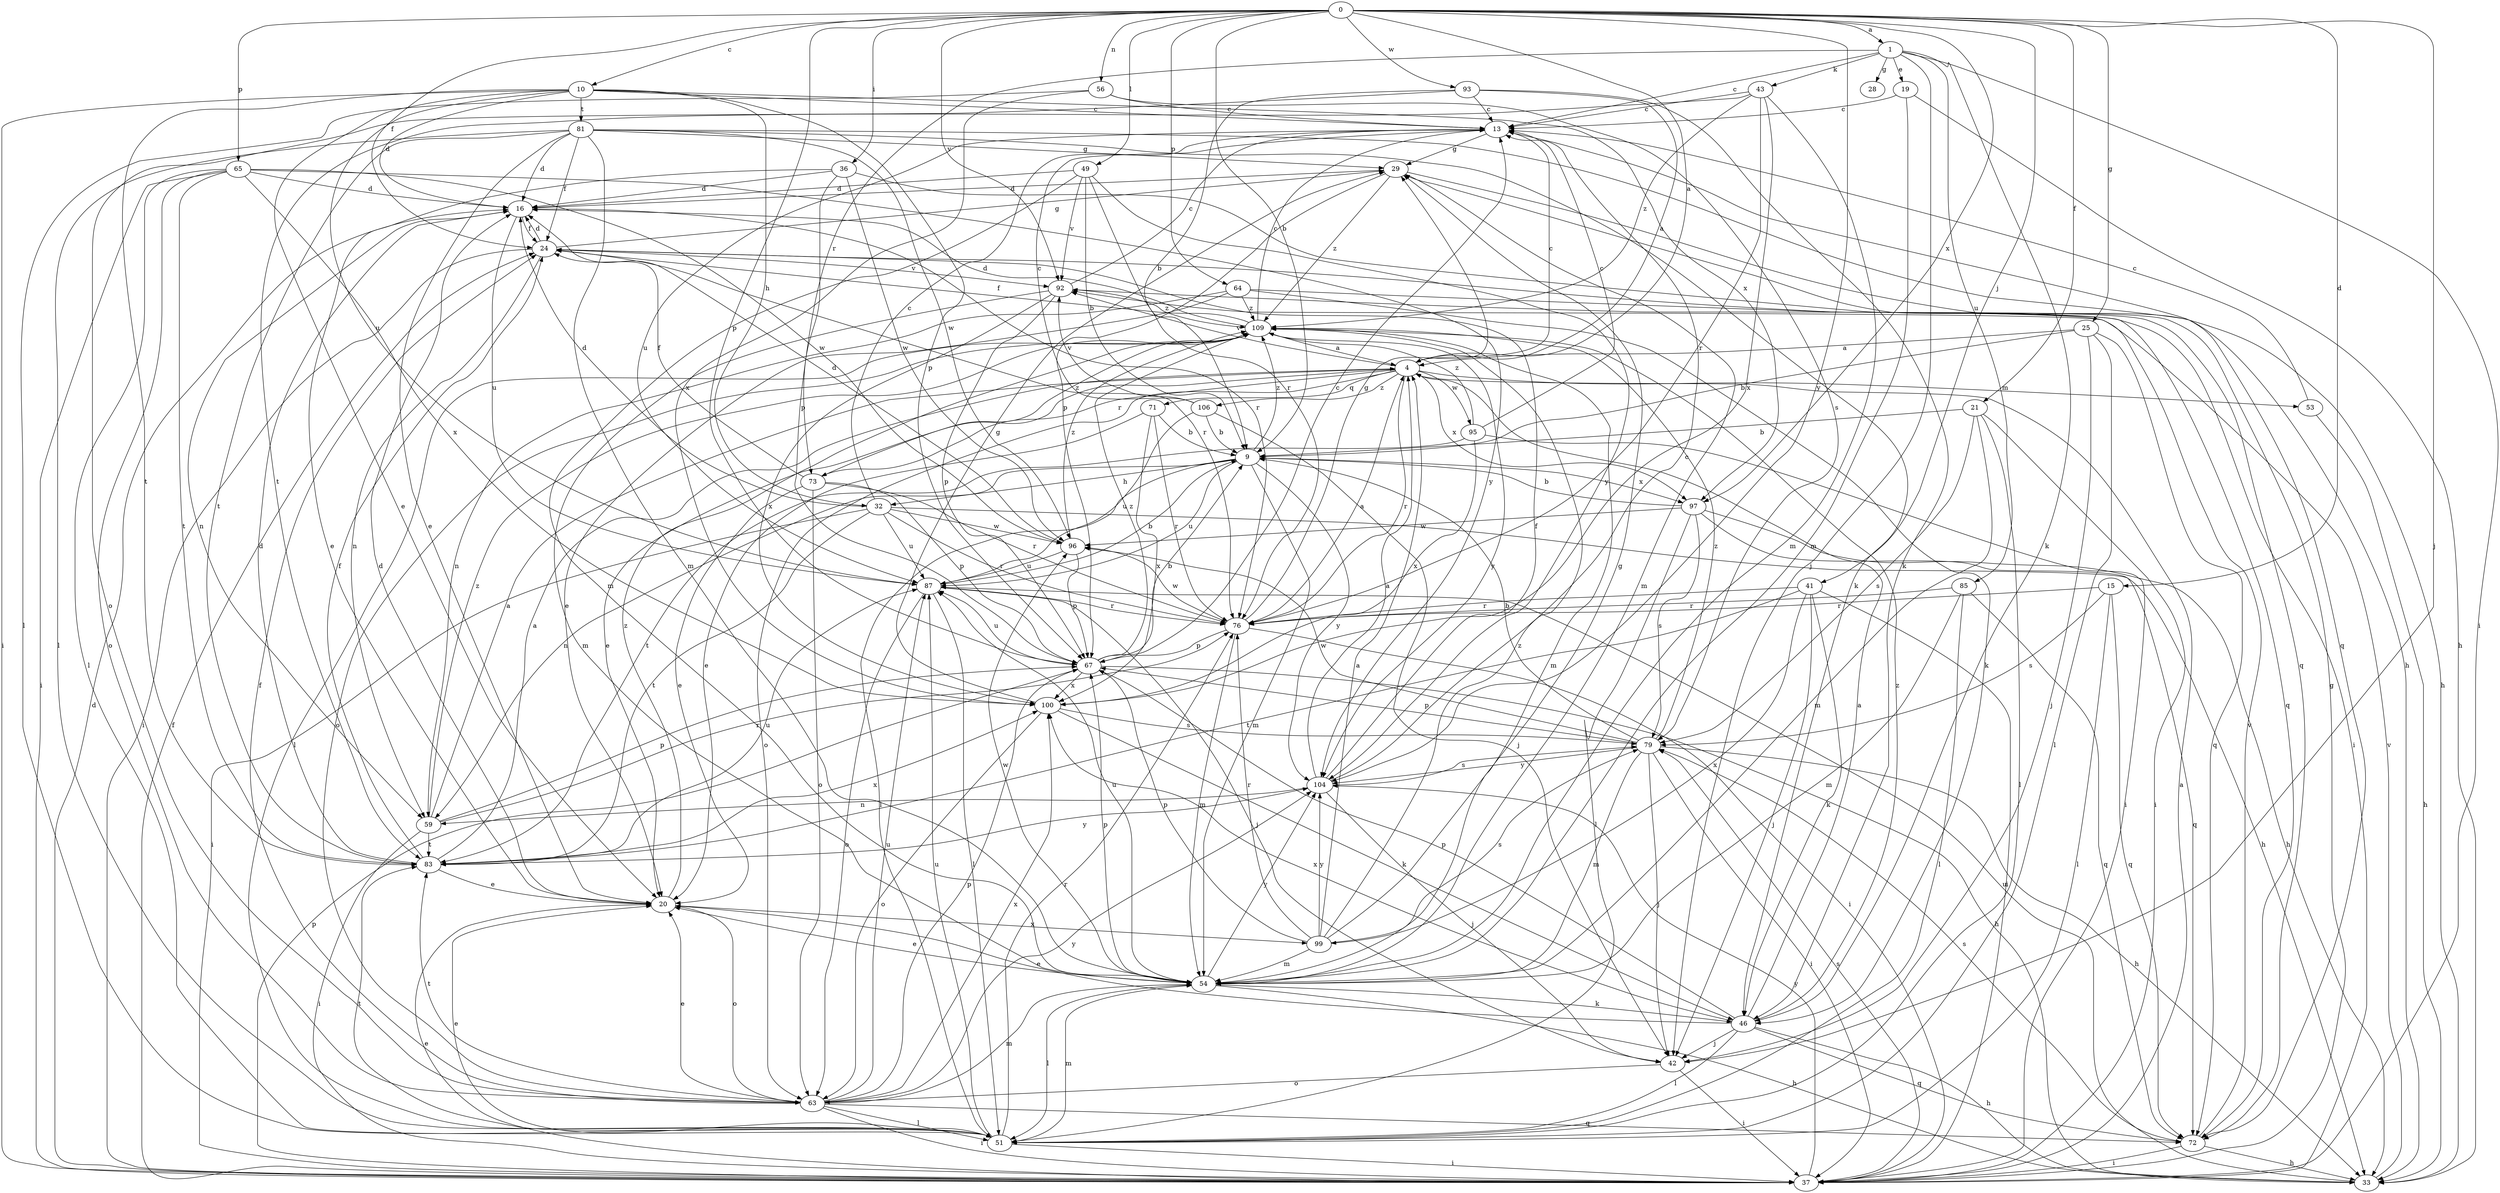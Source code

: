 strict digraph  {
0;
1;
4;
9;
10;
13;
15;
16;
19;
20;
21;
24;
25;
28;
29;
32;
33;
36;
37;
41;
42;
43;
46;
49;
51;
53;
54;
56;
59;
63;
64;
65;
67;
71;
72;
73;
76;
79;
81;
83;
85;
87;
92;
93;
95;
96;
97;
99;
100;
104;
106;
109;
0 -> 1  [label=a];
0 -> 4  [label=a];
0 -> 9  [label=b];
0 -> 10  [label=c];
0 -> 15  [label=d];
0 -> 21  [label=f];
0 -> 24  [label=f];
0 -> 25  [label=g];
0 -> 36  [label=i];
0 -> 41  [label=j];
0 -> 42  [label=j];
0 -> 49  [label=l];
0 -> 56  [label=n];
0 -> 64  [label=p];
0 -> 65  [label=p];
0 -> 67  [label=p];
0 -> 92  [label=v];
0 -> 93  [label=w];
0 -> 97  [label=x];
0 -> 104  [label=y];
1 -> 13  [label=c];
1 -> 19  [label=e];
1 -> 28  [label=g];
1 -> 37  [label=i];
1 -> 42  [label=j];
1 -> 43  [label=k];
1 -> 46  [label=k];
1 -> 73  [label=r];
1 -> 85  [label=u];
4 -> 13  [label=c];
4 -> 20  [label=e];
4 -> 53  [label=m];
4 -> 63  [label=o];
4 -> 71  [label=q];
4 -> 73  [label=r];
4 -> 76  [label=r];
4 -> 92  [label=v];
4 -> 95  [label=w];
4 -> 97  [label=x];
4 -> 106  [label=z];
9 -> 32  [label=h];
9 -> 51  [label=l];
9 -> 54  [label=m];
9 -> 59  [label=n];
9 -> 87  [label=u];
9 -> 97  [label=x];
9 -> 104  [label=y];
9 -> 109  [label=z];
10 -> 13  [label=c];
10 -> 16  [label=d];
10 -> 20  [label=e];
10 -> 32  [label=h];
10 -> 37  [label=i];
10 -> 67  [label=p];
10 -> 81  [label=t];
10 -> 83  [label=t];
10 -> 87  [label=u];
10 -> 97  [label=x];
13 -> 29  [label=g];
13 -> 72  [label=q];
13 -> 87  [label=u];
15 -> 51  [label=l];
15 -> 72  [label=q];
15 -> 76  [label=r];
15 -> 79  [label=s];
16 -> 24  [label=f];
16 -> 59  [label=n];
16 -> 76  [label=r];
16 -> 87  [label=u];
19 -> 13  [label=c];
19 -> 33  [label=h];
19 -> 54  [label=m];
20 -> 16  [label=d];
20 -> 63  [label=o];
20 -> 99  [label=x];
20 -> 109  [label=z];
21 -> 9  [label=b];
21 -> 37  [label=i];
21 -> 51  [label=l];
21 -> 54  [label=m];
21 -> 79  [label=s];
24 -> 16  [label=d];
24 -> 29  [label=g];
24 -> 37  [label=i];
24 -> 59  [label=n];
24 -> 72  [label=q];
24 -> 76  [label=r];
24 -> 92  [label=v];
25 -> 4  [label=a];
25 -> 9  [label=b];
25 -> 42  [label=j];
25 -> 51  [label=l];
25 -> 72  [label=q];
29 -> 16  [label=d];
29 -> 33  [label=h];
29 -> 54  [label=m];
29 -> 67  [label=p];
29 -> 109  [label=z];
32 -> 13  [label=c];
32 -> 16  [label=d];
32 -> 33  [label=h];
32 -> 37  [label=i];
32 -> 76  [label=r];
32 -> 83  [label=t];
32 -> 87  [label=u];
32 -> 96  [label=w];
33 -> 87  [label=u];
33 -> 92  [label=v];
36 -> 16  [label=d];
36 -> 20  [label=e];
36 -> 67  [label=p];
36 -> 72  [label=q];
36 -> 96  [label=w];
37 -> 4  [label=a];
37 -> 16  [label=d];
37 -> 20  [label=e];
37 -> 24  [label=f];
37 -> 29  [label=g];
37 -> 67  [label=p];
37 -> 79  [label=s];
37 -> 104  [label=y];
41 -> 37  [label=i];
41 -> 42  [label=j];
41 -> 46  [label=k];
41 -> 76  [label=r];
41 -> 83  [label=t];
41 -> 99  [label=x];
42 -> 37  [label=i];
42 -> 63  [label=o];
43 -> 13  [label=c];
43 -> 54  [label=m];
43 -> 76  [label=r];
43 -> 83  [label=t];
43 -> 100  [label=x];
43 -> 109  [label=z];
46 -> 4  [label=a];
46 -> 20  [label=e];
46 -> 33  [label=h];
46 -> 42  [label=j];
46 -> 51  [label=l];
46 -> 67  [label=p];
46 -> 72  [label=q];
46 -> 100  [label=x];
46 -> 109  [label=z];
49 -> 9  [label=b];
49 -> 16  [label=d];
49 -> 54  [label=m];
49 -> 76  [label=r];
49 -> 92  [label=v];
49 -> 104  [label=y];
51 -> 20  [label=e];
51 -> 37  [label=i];
51 -> 54  [label=m];
51 -> 76  [label=r];
51 -> 83  [label=t];
51 -> 87  [label=u];
53 -> 13  [label=c];
53 -> 33  [label=h];
54 -> 20  [label=e];
54 -> 33  [label=h];
54 -> 46  [label=k];
54 -> 51  [label=l];
54 -> 67  [label=p];
54 -> 87  [label=u];
54 -> 96  [label=w];
54 -> 104  [label=y];
56 -> 13  [label=c];
56 -> 51  [label=l];
56 -> 79  [label=s];
56 -> 100  [label=x];
59 -> 4  [label=a];
59 -> 37  [label=i];
59 -> 67  [label=p];
59 -> 76  [label=r];
59 -> 83  [label=t];
59 -> 109  [label=z];
63 -> 20  [label=e];
63 -> 24  [label=f];
63 -> 37  [label=i];
63 -> 51  [label=l];
63 -> 54  [label=m];
63 -> 67  [label=p];
63 -> 72  [label=q];
63 -> 83  [label=t];
63 -> 87  [label=u];
63 -> 100  [label=x];
63 -> 104  [label=y];
64 -> 20  [label=e];
64 -> 37  [label=i];
64 -> 46  [label=k];
64 -> 59  [label=n];
64 -> 109  [label=z];
65 -> 16  [label=d];
65 -> 37  [label=i];
65 -> 51  [label=l];
65 -> 63  [label=o];
65 -> 83  [label=t];
65 -> 96  [label=w];
65 -> 100  [label=x];
65 -> 104  [label=y];
67 -> 9  [label=b];
67 -> 13  [label=c];
67 -> 33  [label=h];
67 -> 87  [label=u];
67 -> 100  [label=x];
67 -> 109  [label=z];
71 -> 9  [label=b];
71 -> 20  [label=e];
71 -> 76  [label=r];
71 -> 100  [label=x];
72 -> 33  [label=h];
72 -> 37  [label=i];
72 -> 79  [label=s];
72 -> 92  [label=v];
73 -> 20  [label=e];
73 -> 24  [label=f];
73 -> 63  [label=o];
73 -> 67  [label=p];
73 -> 76  [label=r];
73 -> 109  [label=z];
76 -> 4  [label=a];
76 -> 29  [label=g];
76 -> 37  [label=i];
76 -> 54  [label=m];
76 -> 67  [label=p];
76 -> 96  [label=w];
79 -> 9  [label=b];
79 -> 33  [label=h];
79 -> 37  [label=i];
79 -> 42  [label=j];
79 -> 54  [label=m];
79 -> 67  [label=p];
79 -> 96  [label=w];
79 -> 104  [label=y];
79 -> 109  [label=z];
81 -> 16  [label=d];
81 -> 20  [label=e];
81 -> 24  [label=f];
81 -> 29  [label=g];
81 -> 33  [label=h];
81 -> 46  [label=k];
81 -> 51  [label=l];
81 -> 54  [label=m];
81 -> 83  [label=t];
81 -> 96  [label=w];
83 -> 4  [label=a];
83 -> 16  [label=d];
83 -> 20  [label=e];
83 -> 24  [label=f];
83 -> 87  [label=u];
83 -> 100  [label=x];
83 -> 104  [label=y];
85 -> 51  [label=l];
85 -> 54  [label=m];
85 -> 72  [label=q];
85 -> 76  [label=r];
87 -> 9  [label=b];
87 -> 42  [label=j];
87 -> 51  [label=l];
87 -> 63  [label=o];
87 -> 76  [label=r];
92 -> 13  [label=c];
92 -> 54  [label=m];
92 -> 67  [label=p];
92 -> 100  [label=x];
92 -> 109  [label=z];
93 -> 4  [label=a];
93 -> 9  [label=b];
93 -> 13  [label=c];
93 -> 46  [label=k];
93 -> 63  [label=o];
95 -> 13  [label=c];
95 -> 37  [label=i];
95 -> 83  [label=t];
95 -> 100  [label=x];
95 -> 109  [label=z];
96 -> 16  [label=d];
96 -> 67  [label=p];
96 -> 87  [label=u];
96 -> 109  [label=z];
97 -> 9  [label=b];
97 -> 33  [label=h];
97 -> 51  [label=l];
97 -> 72  [label=q];
97 -> 79  [label=s];
97 -> 96  [label=w];
99 -> 4  [label=a];
99 -> 29  [label=g];
99 -> 54  [label=m];
99 -> 67  [label=p];
99 -> 76  [label=r];
99 -> 79  [label=s];
99 -> 104  [label=y];
99 -> 109  [label=z];
100 -> 29  [label=g];
100 -> 46  [label=k];
100 -> 63  [label=o];
100 -> 79  [label=s];
104 -> 4  [label=a];
104 -> 13  [label=c];
104 -> 24  [label=f];
104 -> 42  [label=j];
104 -> 59  [label=n];
104 -> 79  [label=s];
106 -> 9  [label=b];
106 -> 13  [label=c];
106 -> 42  [label=j];
106 -> 87  [label=u];
106 -> 92  [label=v];
109 -> 4  [label=a];
109 -> 13  [label=c];
109 -> 16  [label=d];
109 -> 24  [label=f];
109 -> 51  [label=l];
109 -> 54  [label=m];
109 -> 63  [label=o];
109 -> 104  [label=y];
}
